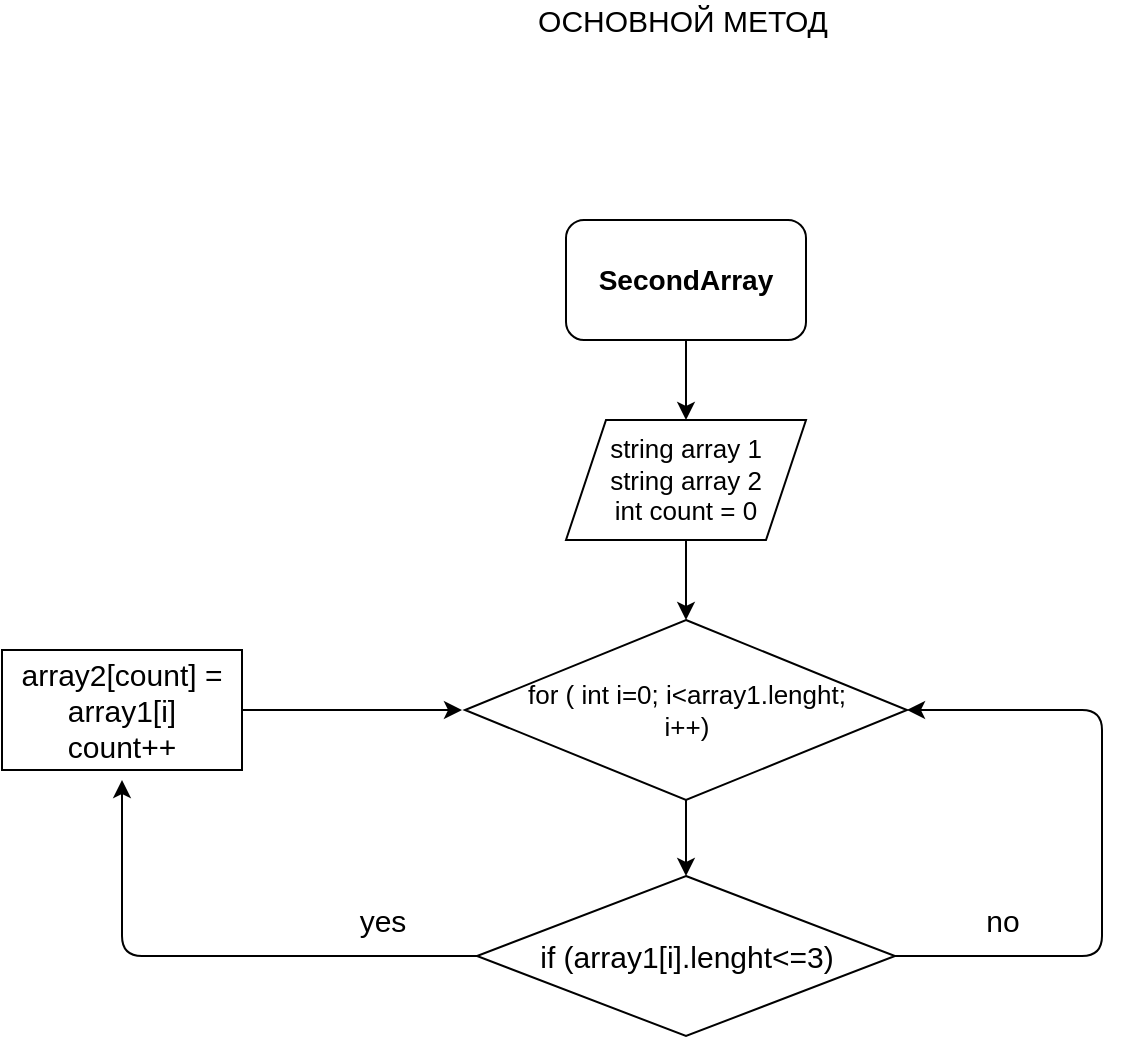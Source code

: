 <mxfile>
    <diagram id="UdxOBP6gguvxkgAwUe6r" name="Страница 1">
        <mxGraphModel dx="898" dy="490" grid="1" gridSize="10" guides="1" tooltips="1" connect="1" arrows="1" fold="1" page="1" pageScale="1" pageWidth="827" pageHeight="1169" math="0" shadow="0">
            <root>
                <mxCell id="0"/>
                <mxCell id="1" parent="0"/>
                <mxCell id="3" value="&lt;h3&gt;SecondArray&lt;/h3&gt;" style="rounded=1;whiteSpace=wrap;html=1;" vertex="1" parent="1">
                    <mxGeometry x="352" y="140" width="120" height="60" as="geometry"/>
                </mxCell>
                <mxCell id="5" value="string array 1&lt;br&gt;string array 2&lt;br&gt;int count = 0" style="shape=parallelogram;perimeter=parallelogramPerimeter;whiteSpace=wrap;html=1;fixedSize=1;fontSize=13;" vertex="1" parent="1">
                    <mxGeometry x="352" y="240" width="120" height="60" as="geometry"/>
                </mxCell>
                <mxCell id="10" value="" style="edgeStyle=none;html=1;fontSize=15;" edge="1" parent="1" source="6" target="7">
                    <mxGeometry relative="1" as="geometry"/>
                </mxCell>
                <mxCell id="6" value="for ( int i=0; i&amp;lt;array1.lenght;&lt;br&gt;i++)" style="rhombus;whiteSpace=wrap;html=1;fontSize=13;" vertex="1" parent="1">
                    <mxGeometry x="301.5" y="340" width="221" height="90" as="geometry"/>
                </mxCell>
                <mxCell id="12" style="edgeStyle=none;html=1;fontSize=15;" edge="1" parent="1" source="7">
                    <mxGeometry relative="1" as="geometry">
                        <mxPoint x="130" y="420" as="targetPoint"/>
                        <Array as="points">
                            <mxPoint x="130" y="508"/>
                        </Array>
                    </mxGeometry>
                </mxCell>
                <mxCell id="14" style="edgeStyle=none;html=1;fontSize=15;entryX=1;entryY=0.5;entryDx=0;entryDy=0;" edge="1" parent="1" source="7" target="6">
                    <mxGeometry relative="1" as="geometry">
                        <mxPoint x="620" y="380" as="targetPoint"/>
                        <Array as="points">
                            <mxPoint x="620" y="508"/>
                            <mxPoint x="620" y="385"/>
                        </Array>
                    </mxGeometry>
                </mxCell>
                <mxCell id="7" value="&lt;font style=&quot;font-size: 15px&quot;&gt;if (array1[i].lenght&amp;lt;=3)&lt;/font&gt;" style="rhombus;whiteSpace=wrap;html=1;fontSize=13;" vertex="1" parent="1">
                    <mxGeometry x="307.5" y="468" width="209" height="80" as="geometry"/>
                </mxCell>
                <mxCell id="8" value="" style="endArrow=classic;html=1;fontSize=15;entryX=0.5;entryY=0;entryDx=0;entryDy=0;exitX=0.5;exitY=1;exitDx=0;exitDy=0;" edge="1" parent="1" source="5" target="6">
                    <mxGeometry width="50" height="50" relative="1" as="geometry">
                        <mxPoint x="370" y="310" as="sourcePoint"/>
                        <mxPoint x="440" y="290" as="targetPoint"/>
                    </mxGeometry>
                </mxCell>
                <mxCell id="9" value="" style="endArrow=classic;html=1;fontSize=15;exitX=0.5;exitY=1;exitDx=0;exitDy=0;entryX=0.5;entryY=0;entryDx=0;entryDy=0;" edge="1" parent="1" source="3" target="5">
                    <mxGeometry width="50" height="50" relative="1" as="geometry">
                        <mxPoint x="390" y="340" as="sourcePoint"/>
                        <mxPoint x="520" y="330" as="targetPoint"/>
                    </mxGeometry>
                </mxCell>
                <mxCell id="13" style="edgeStyle=none;html=1;fontSize=15;" edge="1" parent="1" source="11">
                    <mxGeometry relative="1" as="geometry">
                        <mxPoint x="300" y="385" as="targetPoint"/>
                    </mxGeometry>
                </mxCell>
                <mxCell id="11" value="array2[count] = array1[i]&lt;br&gt;count++" style="rounded=0;whiteSpace=wrap;html=1;fontSize=15;" vertex="1" parent="1">
                    <mxGeometry x="70" y="355" width="120" height="60" as="geometry"/>
                </mxCell>
                <mxCell id="15" value="yes" style="text;html=1;align=center;verticalAlign=middle;resizable=0;points=[];autosize=1;strokeColor=none;fillColor=none;fontSize=15;" vertex="1" parent="1">
                    <mxGeometry x="240" y="480" width="40" height="20" as="geometry"/>
                </mxCell>
                <mxCell id="16" value="no" style="text;html=1;align=center;verticalAlign=middle;resizable=0;points=[];autosize=1;strokeColor=none;fillColor=none;fontSize=15;" vertex="1" parent="1">
                    <mxGeometry x="555" y="480" width="30" height="20" as="geometry"/>
                </mxCell>
                <mxCell id="17" value="ОСНОВНОЙ МЕТОД" style="text;html=1;align=center;verticalAlign=middle;resizable=0;points=[];autosize=1;strokeColor=none;fillColor=none;fontSize=15;" vertex="1" parent="1">
                    <mxGeometry x="330" y="30" width="160" height="20" as="geometry"/>
                </mxCell>
            </root>
        </mxGraphModel>
    </diagram>
</mxfile>